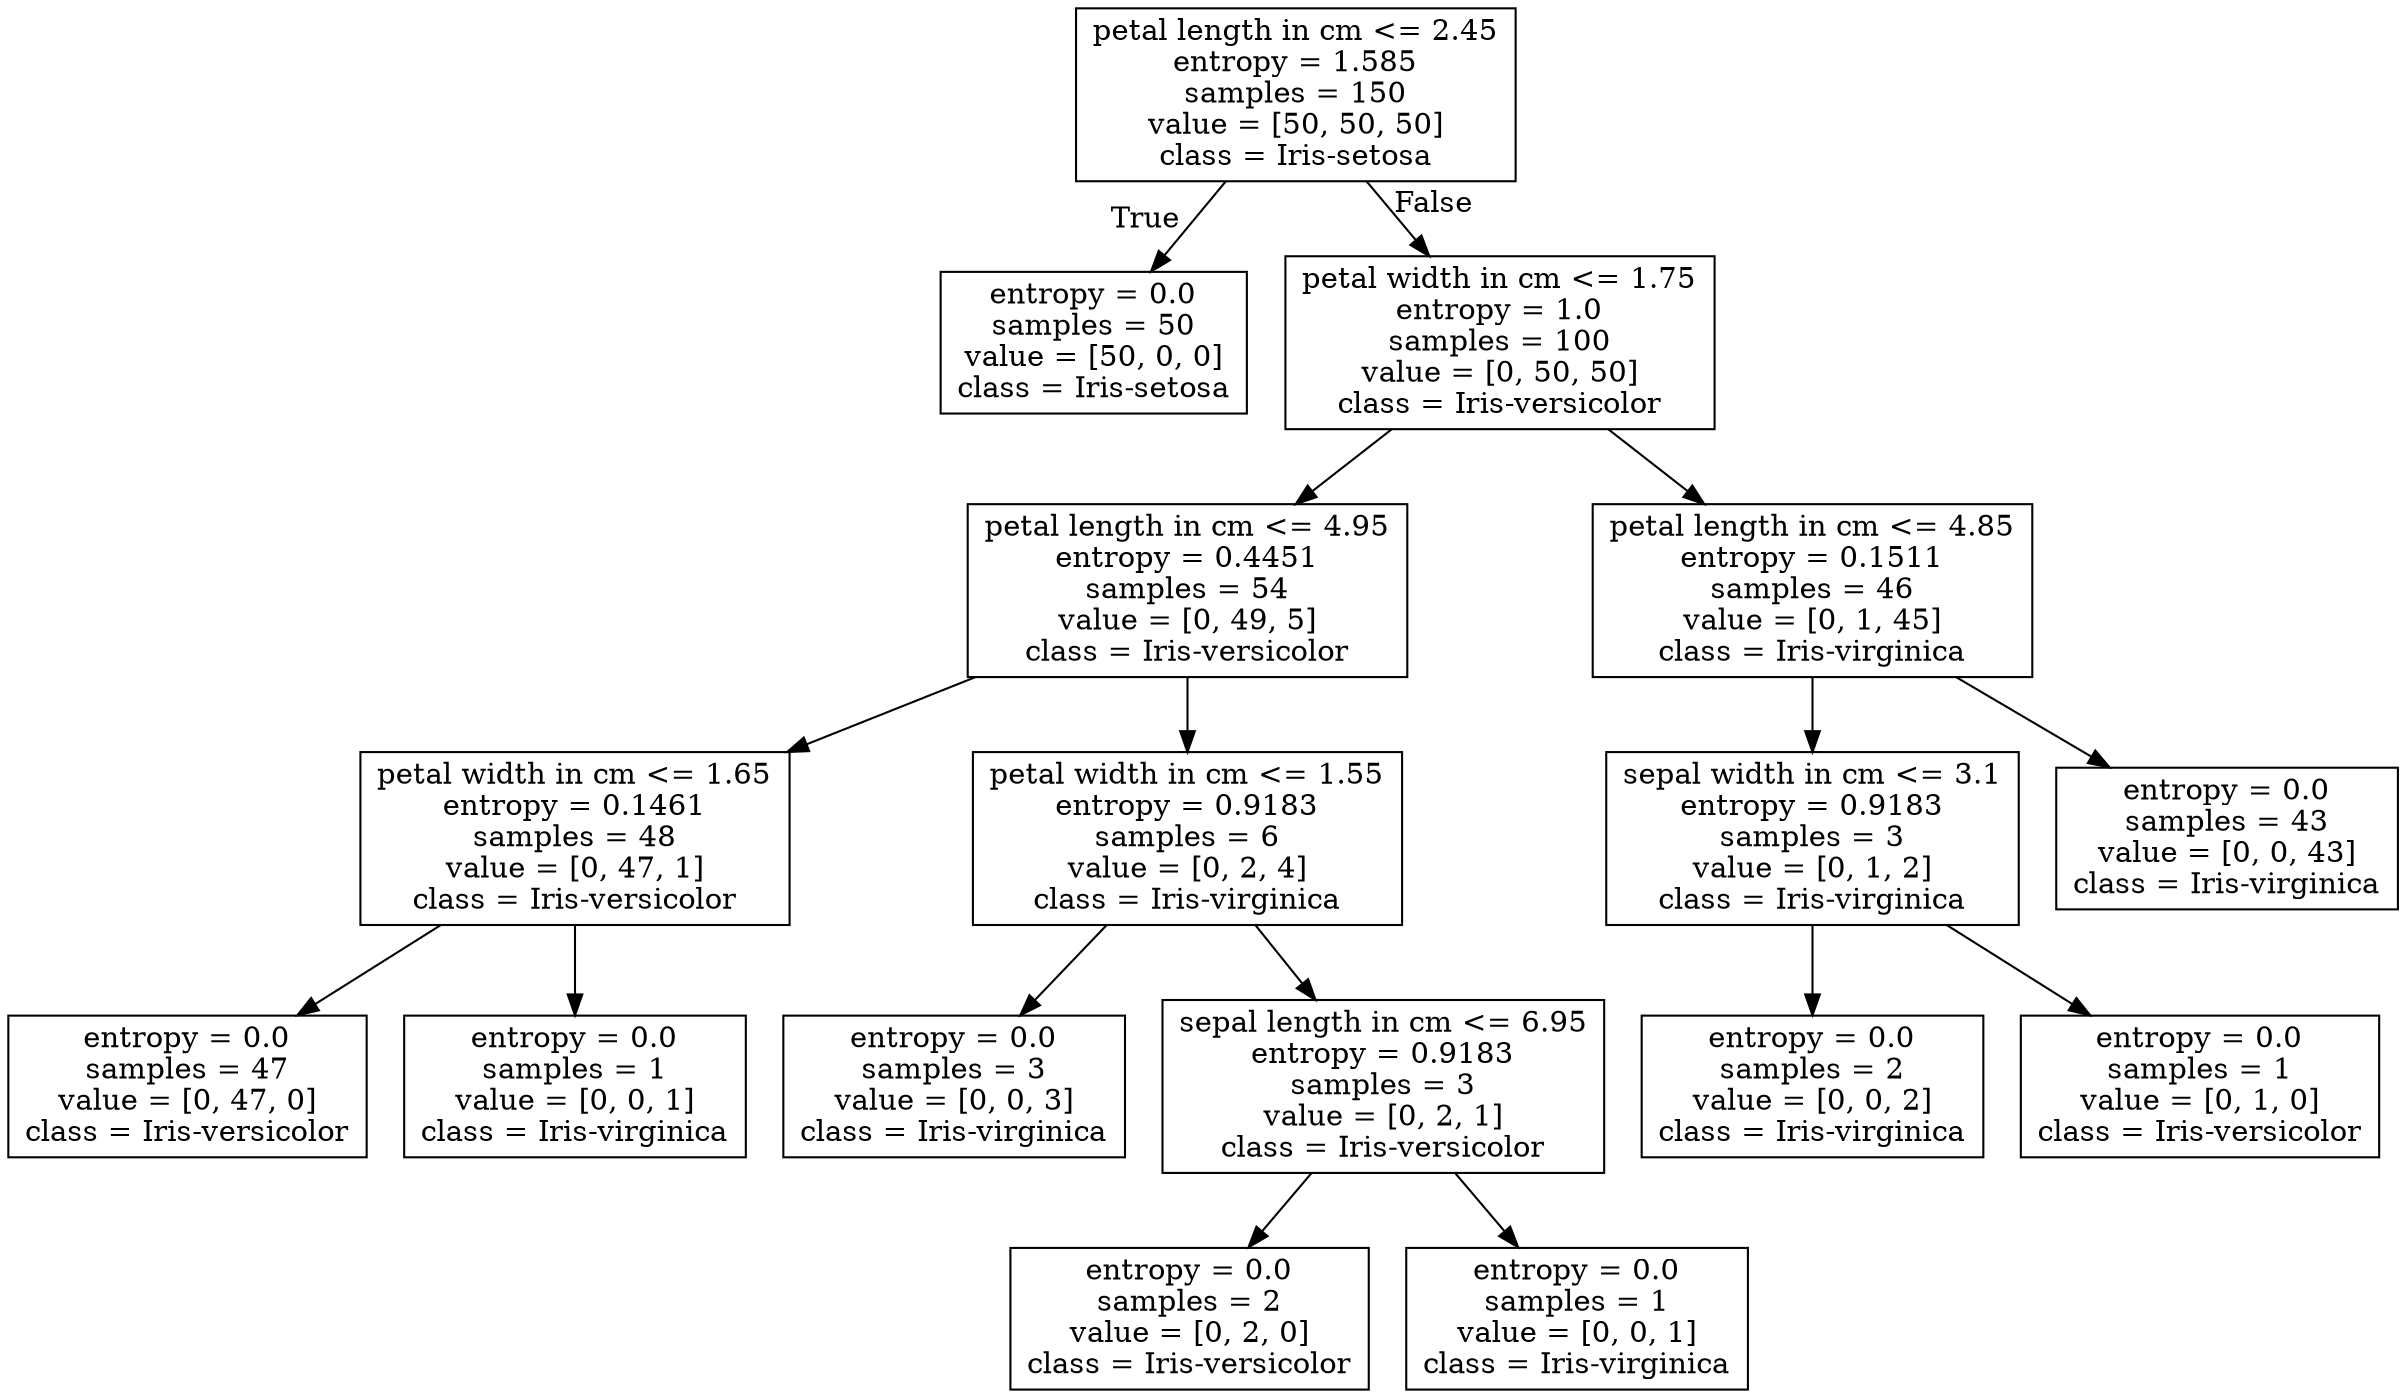 digraph Tree {
node [shape=box] ;
0 [label="petal length in cm <= 2.45\nentropy = 1.585\nsamples = 150\nvalue = [50, 50, 50]\nclass = Iris-setosa"] ;
1 [label="entropy = 0.0\nsamples = 50\nvalue = [50, 0, 0]\nclass = Iris-setosa"] ;
0 -> 1 [labeldistance=2.5, labelangle=45, headlabel="True"] ;
2 [label="petal width in cm <= 1.75\nentropy = 1.0\nsamples = 100\nvalue = [0, 50, 50]\nclass = Iris-versicolor"] ;
0 -> 2 [labeldistance=2.5, labelangle=-45, headlabel="False"] ;
3 [label="petal length in cm <= 4.95\nentropy = 0.4451\nsamples = 54\nvalue = [0, 49, 5]\nclass = Iris-versicolor"] ;
2 -> 3 ;
4 [label="petal width in cm <= 1.65\nentropy = 0.1461\nsamples = 48\nvalue = [0, 47, 1]\nclass = Iris-versicolor"] ;
3 -> 4 ;
5 [label="entropy = 0.0\nsamples = 47\nvalue = [0, 47, 0]\nclass = Iris-versicolor"] ;
4 -> 5 ;
6 [label="entropy = 0.0\nsamples = 1\nvalue = [0, 0, 1]\nclass = Iris-virginica"] ;
4 -> 6 ;
7 [label="petal width in cm <= 1.55\nentropy = 0.9183\nsamples = 6\nvalue = [0, 2, 4]\nclass = Iris-virginica"] ;
3 -> 7 ;
8 [label="entropy = 0.0\nsamples = 3\nvalue = [0, 0, 3]\nclass = Iris-virginica"] ;
7 -> 8 ;
9 [label="sepal length in cm <= 6.95\nentropy = 0.9183\nsamples = 3\nvalue = [0, 2, 1]\nclass = Iris-versicolor"] ;
7 -> 9 ;
10 [label="entropy = 0.0\nsamples = 2\nvalue = [0, 2, 0]\nclass = Iris-versicolor"] ;
9 -> 10 ;
11 [label="entropy = 0.0\nsamples = 1\nvalue = [0, 0, 1]\nclass = Iris-virginica"] ;
9 -> 11 ;
12 [label="petal length in cm <= 4.85\nentropy = 0.1511\nsamples = 46\nvalue = [0, 1, 45]\nclass = Iris-virginica"] ;
2 -> 12 ;
13 [label="sepal width in cm <= 3.1\nentropy = 0.9183\nsamples = 3\nvalue = [0, 1, 2]\nclass = Iris-virginica"] ;
12 -> 13 ;
14 [label="entropy = 0.0\nsamples = 2\nvalue = [0, 0, 2]\nclass = Iris-virginica"] ;
13 -> 14 ;
15 [label="entropy = 0.0\nsamples = 1\nvalue = [0, 1, 0]\nclass = Iris-versicolor"] ;
13 -> 15 ;
16 [label="entropy = 0.0\nsamples = 43\nvalue = [0, 0, 43]\nclass = Iris-virginica"] ;
12 -> 16 ;
}